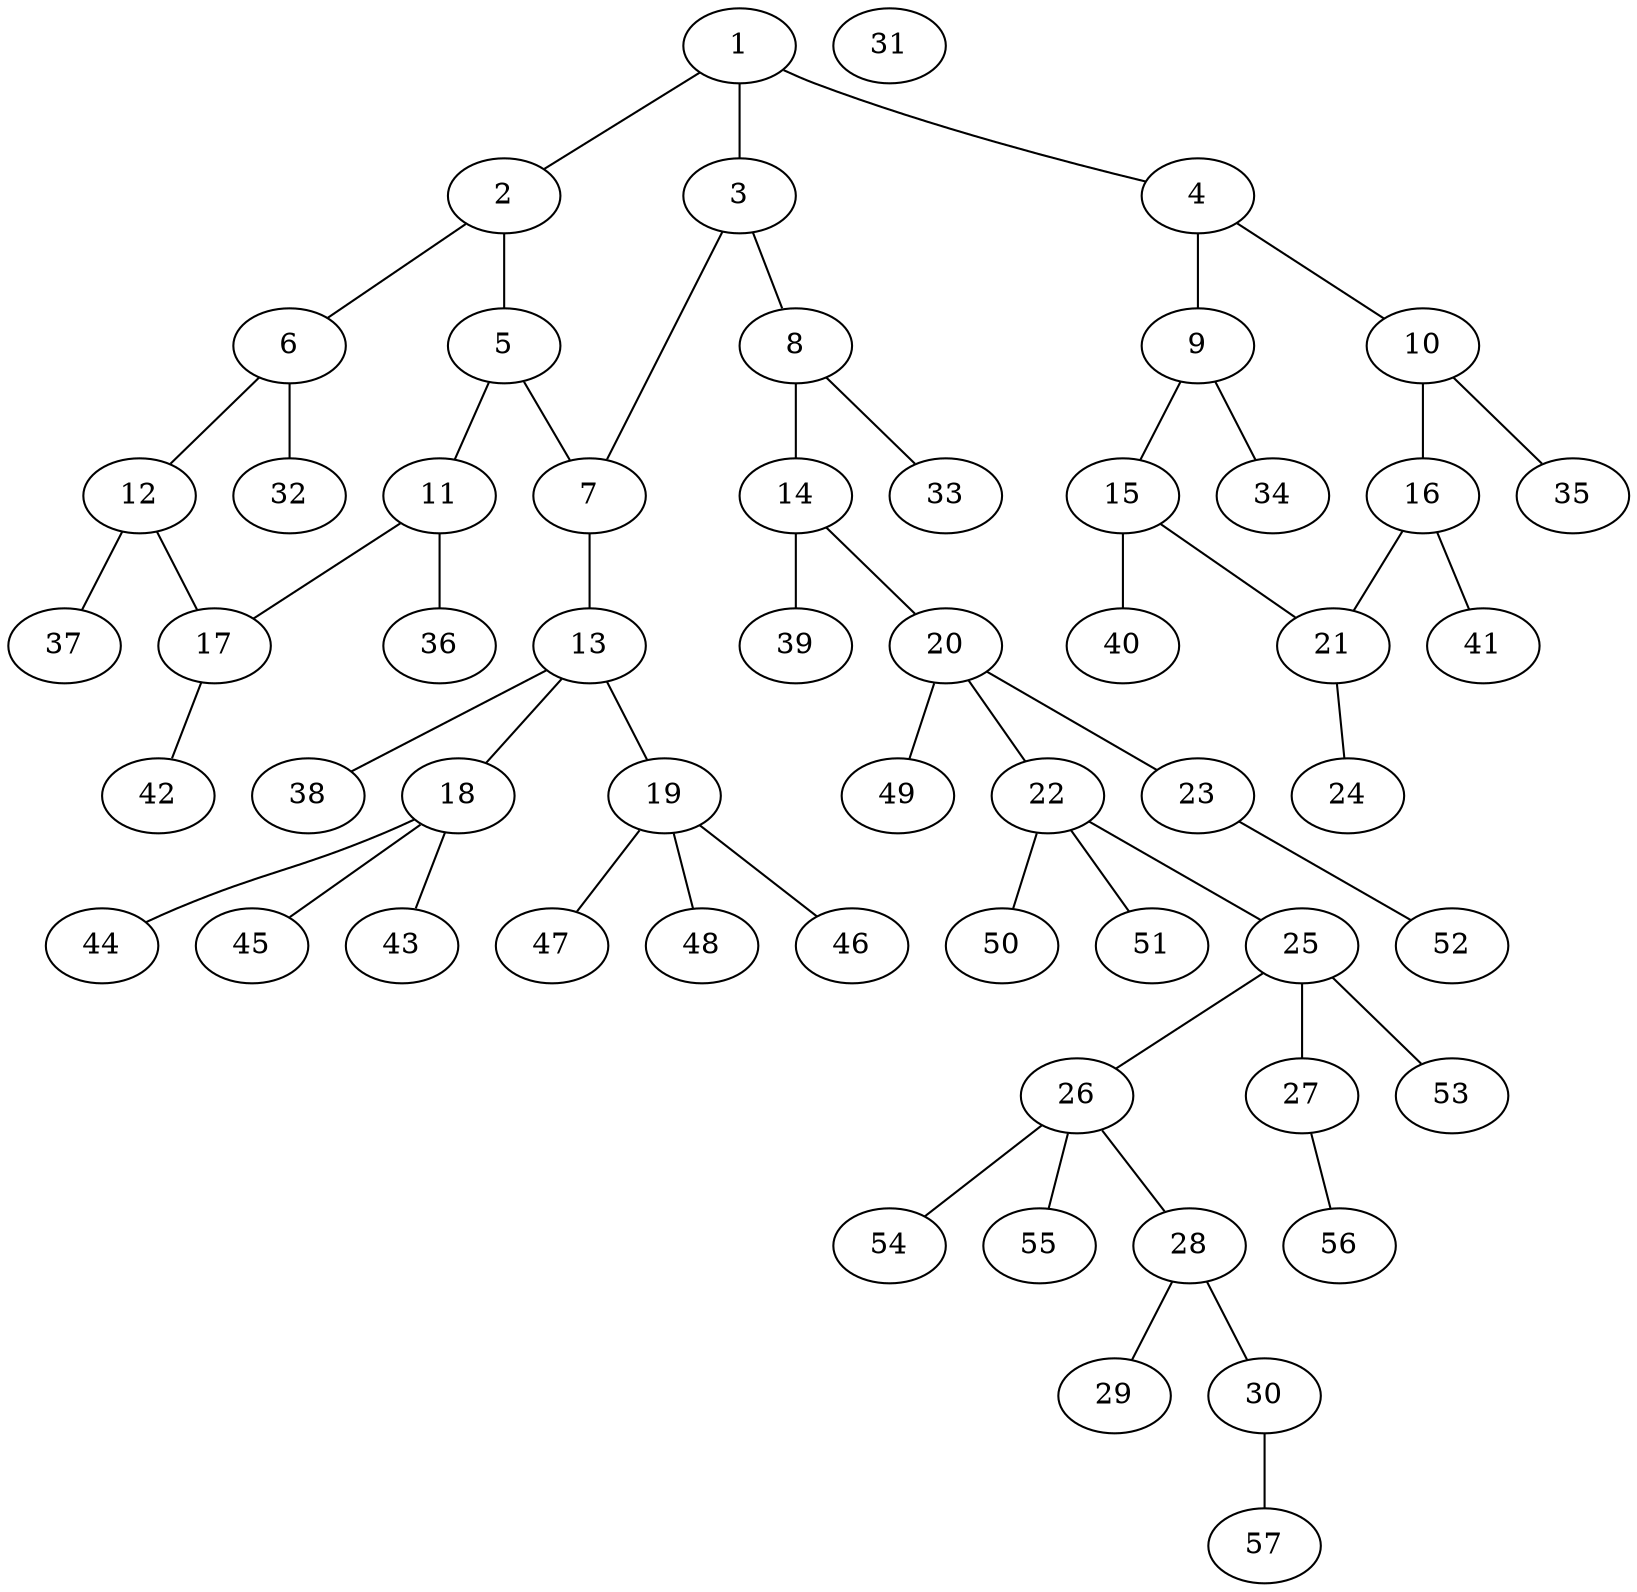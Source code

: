 graph molecule_2008 {
	1	 [chem=C];
	2	 [chem=C];
	1 -- 2	 [valence=1];
	3	 [chem=C];
	1 -- 3	 [valence=2];
	4	 [chem=C];
	1 -- 4	 [valence=1];
	5	 [chem=C];
	2 -- 5	 [valence=2];
	6	 [chem=C];
	2 -- 6	 [valence=1];
	7	 [chem=N];
	3 -- 7	 [valence=1];
	8	 [chem=C];
	3 -- 8	 [valence=1];
	9	 [chem=C];
	4 -- 9	 [valence=2];
	10	 [chem=C];
	4 -- 10	 [valence=1];
	5 -- 7	 [valence=1];
	11	 [chem=C];
	5 -- 11	 [valence=1];
	12	 [chem=C];
	6 -- 12	 [valence=2];
	32	 [chem=H];
	6 -- 32	 [valence=1];
	13	 [chem=C];
	7 -- 13	 [valence=1];
	14	 [chem=C];
	8 -- 14	 [valence=2];
	33	 [chem=H];
	8 -- 33	 [valence=1];
	15	 [chem=C];
	9 -- 15	 [valence=1];
	34	 [chem=H];
	9 -- 34	 [valence=1];
	16	 [chem=C];
	10 -- 16	 [valence=2];
	35	 [chem=H];
	10 -- 35	 [valence=1];
	17	 [chem=C];
	11 -- 17	 [valence=2];
	36	 [chem=H];
	11 -- 36	 [valence=1];
	12 -- 17	 [valence=1];
	37	 [chem=H];
	12 -- 37	 [valence=1];
	18	 [chem=C];
	13 -- 18	 [valence=1];
	19	 [chem=C];
	13 -- 19	 [valence=1];
	38	 [chem=H];
	13 -- 38	 [valence=1];
	20	 [chem=C];
	14 -- 20	 [valence=1];
	39	 [chem=H];
	14 -- 39	 [valence=1];
	21	 [chem=C];
	15 -- 21	 [valence=2];
	40	 [chem=H];
	15 -- 40	 [valence=1];
	16 -- 21	 [valence=1];
	41	 [chem=H];
	16 -- 41	 [valence=1];
	42	 [chem=H];
	17 -- 42	 [valence=1];
	43	 [chem=H];
	18 -- 43	 [valence=1];
	44	 [chem=H];
	18 -- 44	 [valence=1];
	45	 [chem=H];
	18 -- 45	 [valence=1];
	46	 [chem=H];
	19 -- 46	 [valence=1];
	47	 [chem=H];
	19 -- 47	 [valence=1];
	48	 [chem=H];
	19 -- 48	 [valence=1];
	22	 [chem=C];
	20 -- 22	 [valence=1];
	23	 [chem=O];
	20 -- 23	 [valence=1];
	49	 [chem=H];
	20 -- 49	 [valence=1];
	24	 [chem=F];
	21 -- 24	 [valence=1];
	25	 [chem=C];
	22 -- 25	 [valence=1];
	50	 [chem=H];
	22 -- 50	 [valence=1];
	51	 [chem=H];
	22 -- 51	 [valence=1];
	52	 [chem=H];
	23 -- 52	 [valence=1];
	26	 [chem=C];
	25 -- 26	 [valence=1];
	27	 [chem=O];
	25 -- 27	 [valence=1];
	53	 [chem=H];
	25 -- 53	 [valence=1];
	28	 [chem=C];
	26 -- 28	 [valence=1];
	54	 [chem=H];
	26 -- 54	 [valence=1];
	55	 [chem=H];
	26 -- 55	 [valence=1];
	56	 [chem=H];
	27 -- 56	 [valence=1];
	29	 [chem=O];
	28 -- 29	 [valence=2];
	30	 [chem=O];
	28 -- 30	 [valence=1];
	57	 [chem=H];
	30 -- 57	 [valence=1];
	31	 [chem=Na];
}
